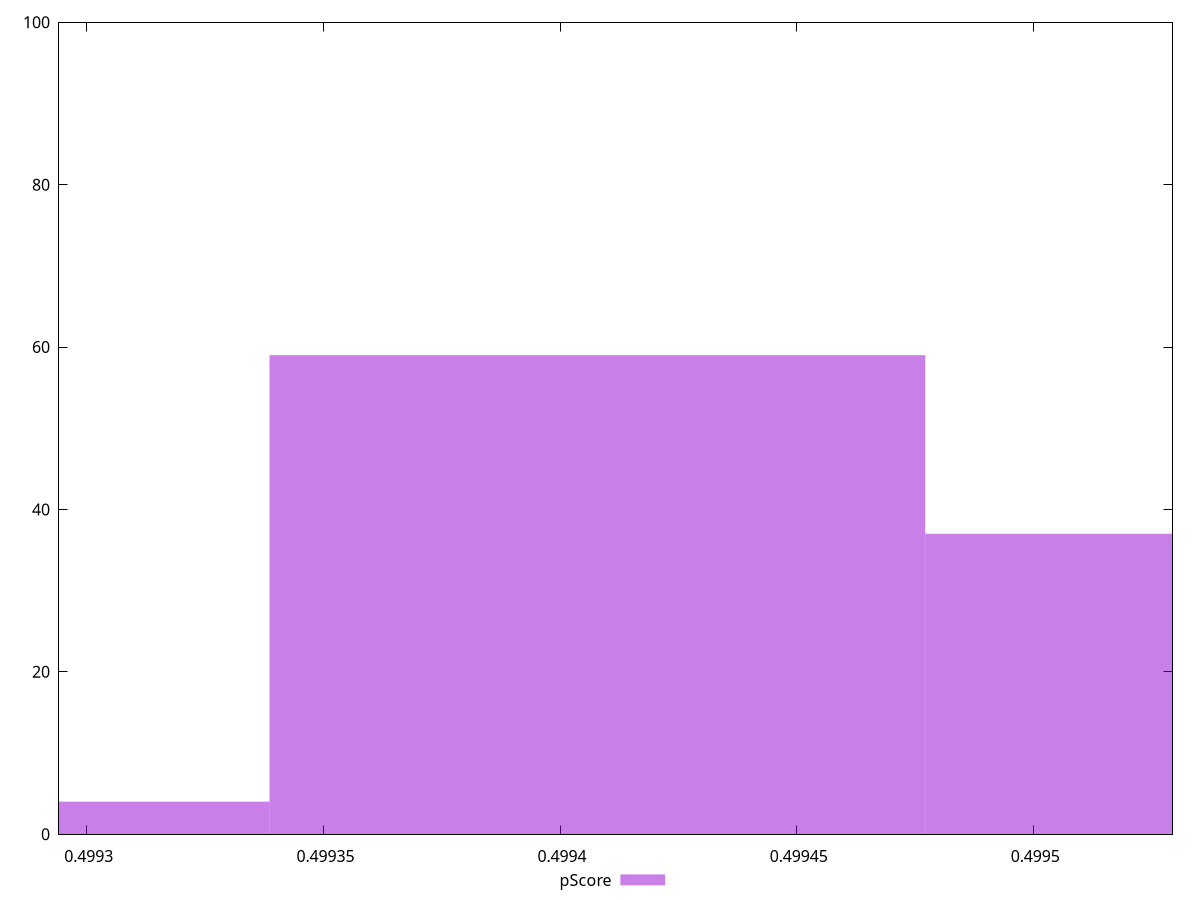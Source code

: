 reset

$pScore <<EOF
0.4994078844035253 59
0.4995464548486983 37
0.4992693139583523 4
EOF

set key outside below
set boxwidth 0.00013857044517300924
set xrange [0.49929411764705883:0.4995294117647059]
set yrange [0:100]
set trange [0:100]
set style fill transparent solid 0.5 noborder
set terminal svg size 640, 490 enhanced background rgb 'white'
set output "report_00008_2021-01-22T20:58:29.167/uses-rel-preload/samples/pages+cached+noexternal+nocss/pScore/histogram.svg"

plot $pScore title "pScore" with boxes

reset
